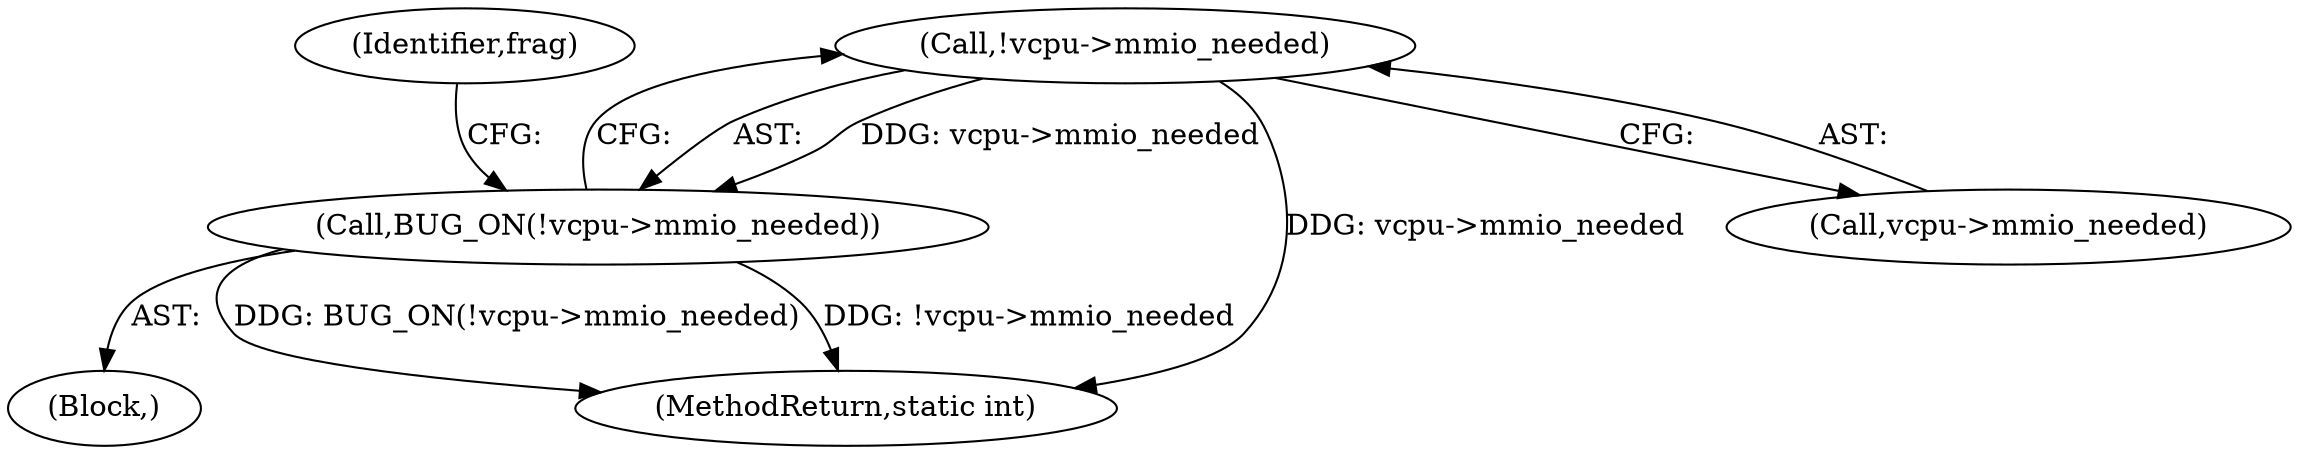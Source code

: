 digraph "0_linux_a08d3b3b99efd509133946056531cdf8f3a0c09b@pointer" {
"1000116" [label="(Call,!vcpu->mmio_needed)"];
"1000115" [label="(Call,BUG_ON(!vcpu->mmio_needed))"];
"1000106" [label="(Block,)"];
"1000117" [label="(Call,vcpu->mmio_needed)"];
"1000271" [label="(MethodReturn,static int)"];
"1000121" [label="(Identifier,frag)"];
"1000116" [label="(Call,!vcpu->mmio_needed)"];
"1000115" [label="(Call,BUG_ON(!vcpu->mmio_needed))"];
"1000116" -> "1000115"  [label="AST: "];
"1000116" -> "1000117"  [label="CFG: "];
"1000117" -> "1000116"  [label="AST: "];
"1000115" -> "1000116"  [label="CFG: "];
"1000116" -> "1000271"  [label="DDG: vcpu->mmio_needed"];
"1000116" -> "1000115"  [label="DDG: vcpu->mmio_needed"];
"1000115" -> "1000106"  [label="AST: "];
"1000121" -> "1000115"  [label="CFG: "];
"1000115" -> "1000271"  [label="DDG: BUG_ON(!vcpu->mmio_needed)"];
"1000115" -> "1000271"  [label="DDG: !vcpu->mmio_needed"];
}

